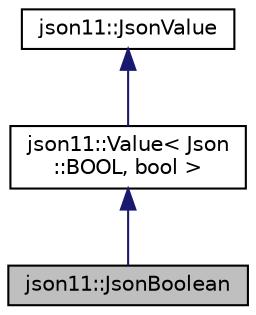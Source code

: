 digraph "json11::JsonBoolean"
{
  edge [fontname="Helvetica",fontsize="10",labelfontname="Helvetica",labelfontsize="10"];
  node [fontname="Helvetica",fontsize="10",shape=record];
  Node1 [label="json11::JsonBoolean",height=0.2,width=0.4,color="black", fillcolor="grey75", style="filled" fontcolor="black"];
  Node2 -> Node1 [dir="back",color="midnightblue",fontsize="10",style="solid",fontname="Helvetica"];
  Node2 [label="json11::Value\< Json\l::BOOL, bool \>",height=0.2,width=0.4,color="black", fillcolor="white", style="filled",URL="$classjson11_1_1_value.html"];
  Node3 -> Node2 [dir="back",color="midnightblue",fontsize="10",style="solid",fontname="Helvetica"];
  Node3 [label="json11::JsonValue",height=0.2,width=0.4,color="black", fillcolor="white", style="filled",URL="$classjson11_1_1_json_value.html"];
}

